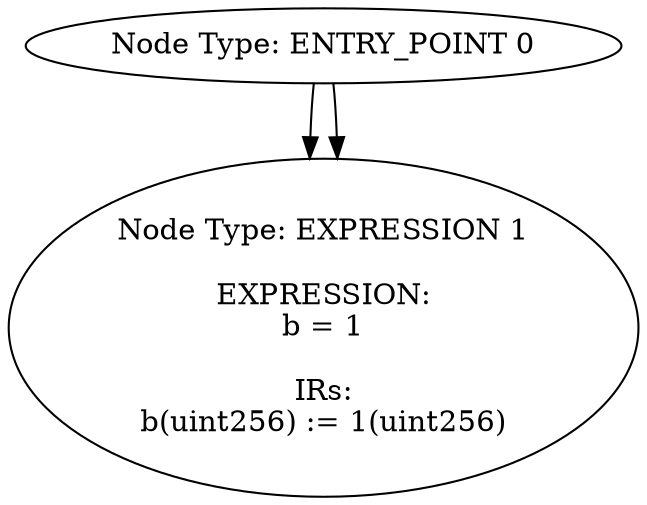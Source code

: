 digraph CFG {
0[label="Node Type: ENTRY_POINT 0
"];
0->1;
1[label="Node Type: EXPRESSION 1

EXPRESSION:
assert(bool)(m[keccak256()(abi.encodePacked(x,B))] == 0)

IRs:
TMP_0(bytes) = SOLIDITY_CALL abi.encodePacked()(x,B)
TMP_1(bytes32) = SOLIDITY_CALL keccak256()(TMP_0)
REF_1(uint256) -> m[TMP_1]
TMP_2(bool) = REF_1 == 0
TMP_3(None) = SOLIDITY_CALL assert(bool)(TMP_2)"];
0[label="Node Type: ENTRY_POINT 0
"];
0->1;
1[label="Node Type: EXPRESSION 1

EXPRESSION:
b = 1

IRs:
b(uint256) := 1(uint256)"];
}
